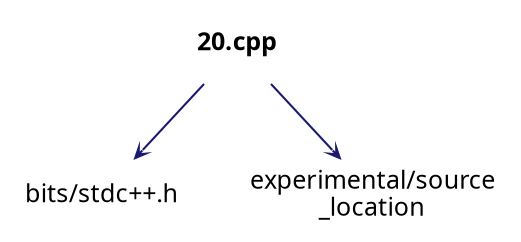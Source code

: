 digraph "20.cpp"
{
 // INTERACTIVE_SVG=YES
 // LATEX_PDF_SIZE
  graph [];
  edge [fontname=Ubuntu labelfontsize=10 arrowhead=open arrowtail=open arrowsize=0.5];
  node [fontname=Ubuntu fontsize=12 shape=plaintext];
  Node1 [label=<<b>20.cpp</b>> tooltip="C++20." ];
  Node1 -> Node2 [color="midnightblue"style="solid"];
  Node2 [label="bits/stdc++.h" color=grey75 tooltip=" " ];
  Node1 -> Node3 [color="midnightblue"style="solid"];
  Node3 [label="experimental/source\l_location" color=grey75 tooltip=" " ];
}
